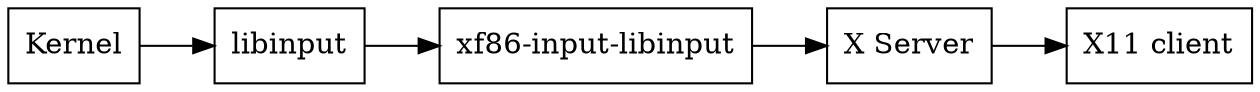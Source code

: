 digraph stack
{
  rankdir="LR";
  node [
    shape="box";
  ]

  kernel [label="Kernel"];

  libinput;
  xf86libinput [label="xf86-input-libinput"];
  xserver [label="X Server"];
  client [label="X11 client"];

  kernel -> libinput
  libinput -> xf86libinput
  xf86libinput -> xserver
  xserver -> client
}

